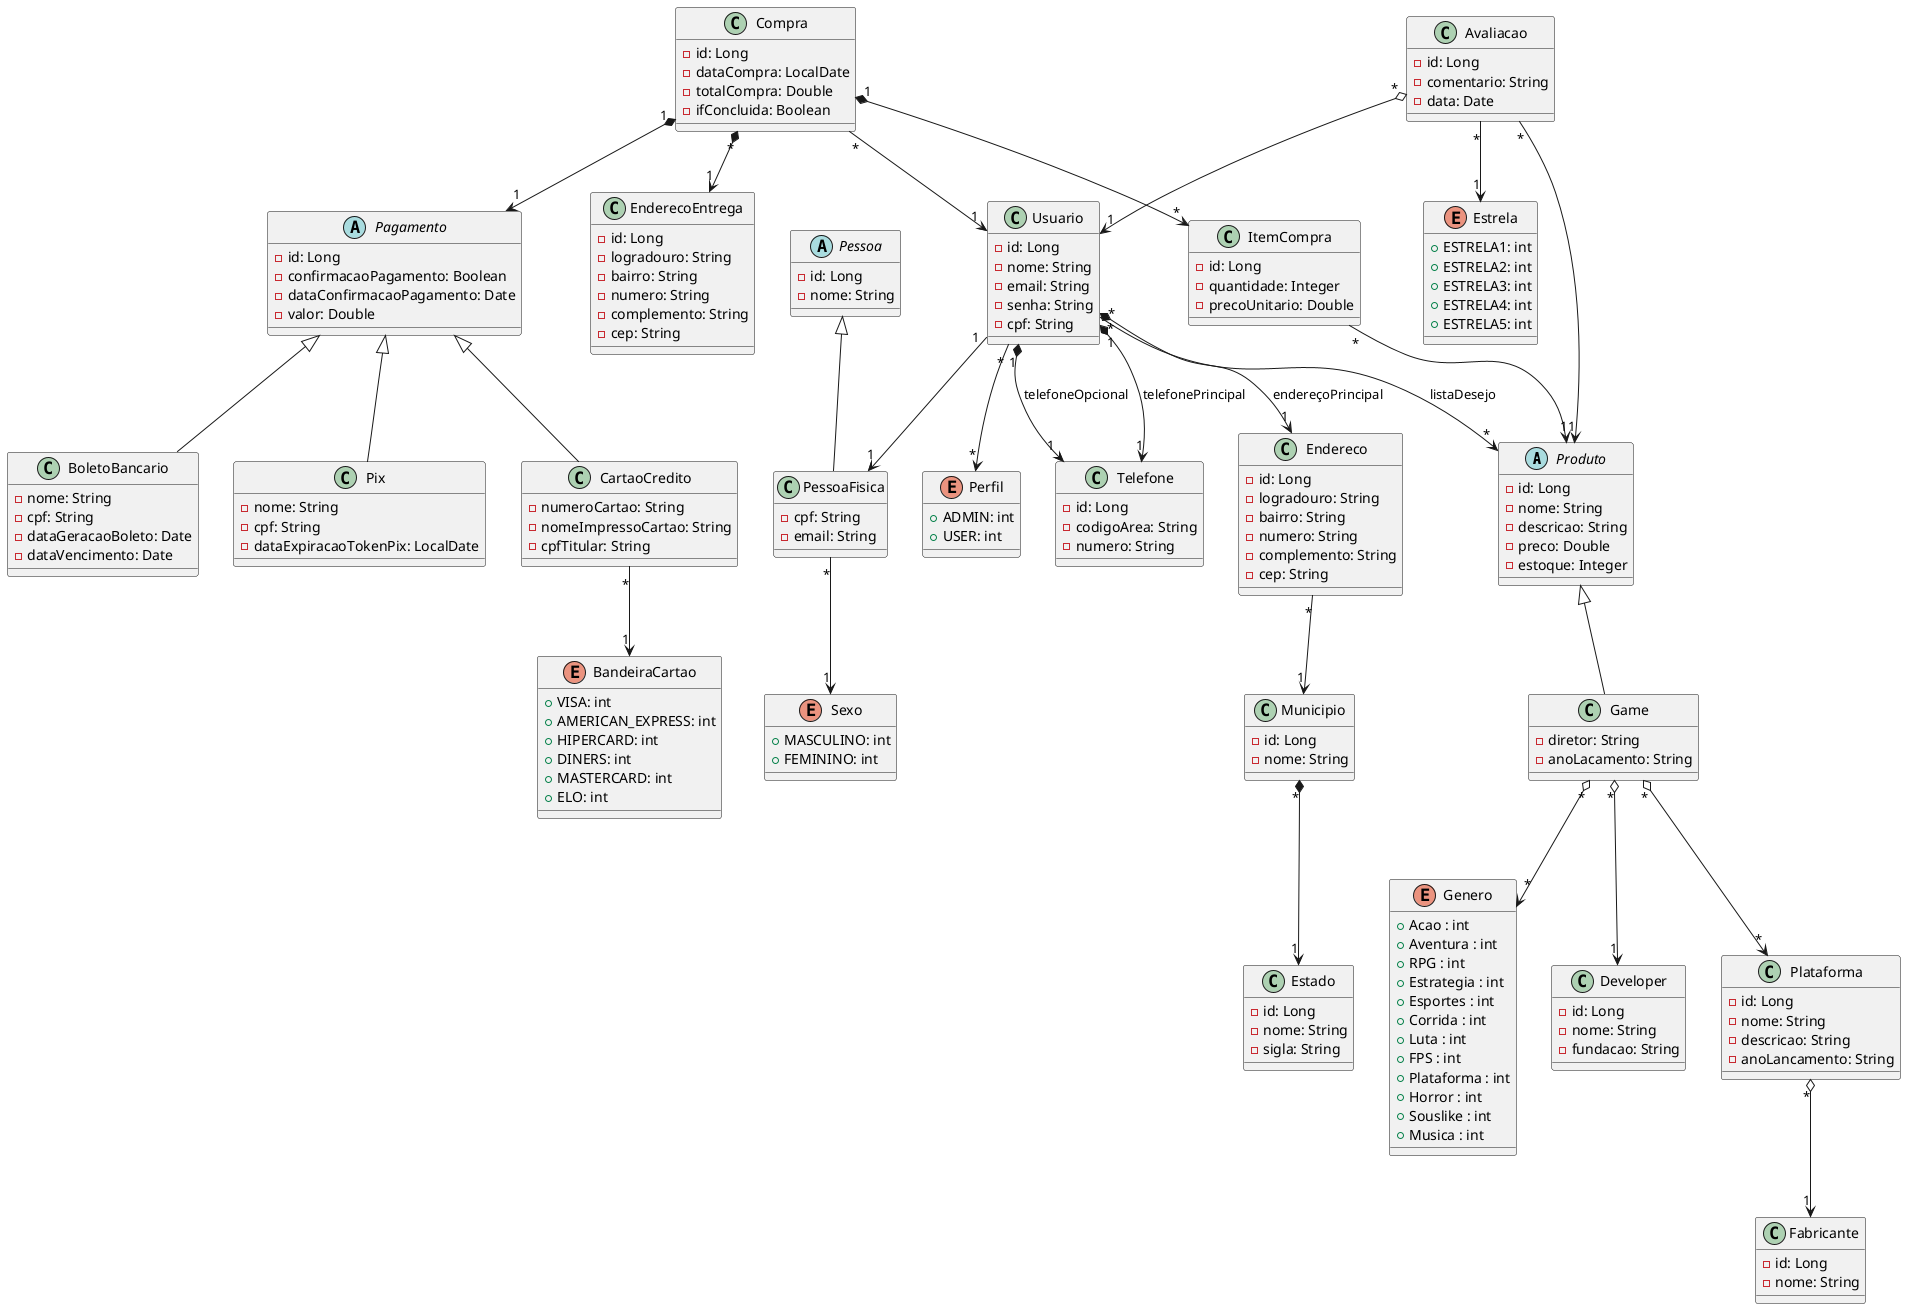@startuml Games-eCommerce

    abstract class Produto {

        - id: Long
        - nome: String
        - descricao: String
        - preco: Double
        - estoque: Integer
    }

    class Game {

        - diretor: String
        - anoLacamento: String
    }

    enum Genero {
        + Acao : int
        + Aventura : int
        + RPG : int
        + Estrategia : int
        + Esportes : int
        + Corrida : int
        + Luta : int
        + FPS : int
        + Plataforma : int
        + Horror : int
        + Souslike : int
        + Musica : int
}

    class Developer {

        - id: Long
        - nome: String
        - fundacao: String
    }

    class Plataforma {

        - id: Long
        - nome: String
        - descricao: String
        - anoLancamento: String
    }

    class Fabricante {

        - id: Long
        - nome: String
    }

    abstract class Pessoa {

        - id: Long
        - nome: String
    }

    class PessoaFisica {

        - cpf: String
        - email: String
    }

    enum Sexo {

        + MASCULINO: int
        + FEMININO: int
    }

    enum Perfil {

        + ADMIN: int
        + USER: int
    }

    class Usuario {

        - id: Long
        - nome: String
        - email: String
        - senha: String
        - cpf: String
    }

    class Telefone {

        - id: Long
        - codigoArea: String
        - numero: String
    }

    class Compra {

        - id: Long
        - dataCompra: LocalDate
        - totalCompra: Double
        - ifConcluida: Boolean
    }

    class ItemCompra {

        - id: Long
        - quantidade: Integer
        - precoUnitario: Double
    }

    class Endereco {

        - id: Long
        - logradouro: String
        - bairro: String
        - numero: String
        - complemento: String
        - cep: String
    }

    class EnderecoEntrega {

        - id: Long
        - logradouro: String
        - bairro: String
        - numero: String
        - complemento: String
        - cep: String
    }

    class Avaliacao {

        - id: Long
        - comentario: String
        - data: Date
    }

    enum Estrela {

        + ESTRELA1: int
        + ESTRELA2: int
        + ESTRELA3: int
        + ESTRELA4: int
        + ESTRELA5: int
    }

    abstract class Pagamento {

        - id: Long
        - confirmacaoPagamento: Boolean
        - dataConfirmacaoPagamento: Date
        - valor: Double
    }

    class BoletoBancario {

        - nome: String
        - cpf: String
        - dataGeracaoBoleto: Date
        - dataVencimento: Date
    }

    class Pix {

        - nome: String
        - cpf: String
        - dataExpiracaoTokenPix: LocalDate
    }

    class CartaoCredito {

        - numeroCartao: String
        - nomeImpressoCartao: String
        - cpfTitular: String
    }

    enum BandeiraCartao {

        + VISA: int
        + AMERICAN_EXPRESS: int
        + HIPERCARD: int
        + DINERS: int
        + MASTERCARD: int
        + ELO: int
    }

    class Estado {

        - id: Long
        - nome: String
        - sigla: String
    }

    class Municipio {

        - id: Long
        - nome: String
    }

    Game -up-|> Produto
    Game "*" o--> "*" Genero
    Game "*" o--> "1" Developer
    Game "*" o--> "*" Plataforma

    Plataforma "*" o--> "1" Fabricante

    Municipio "*" *--> "1" Estado

    Endereco "*" --> "1" Municipio

    PessoaFisica "*" --> "1" Sexo

    PessoaFisica -up-|> Pessoa

    Usuario "1" --> "1" PessoaFisica
    Usuario "*" --> "*" Perfil
    Usuario "*" --> "*" Produto: listaDesejo
    Usuario "1" *--> "1" Telefone: telefonePrincipal
    Usuario "1" *--> "1" Telefone: telefoneOpcional
    Usuario "*" *--> "1" Endereco: endereçoPrincipal

    ItemCompra "*" --> "1" Produto

    BoletoBancario -up-|> Pagamento

    Pix -up-|> Pagamento

    CartaoCredito -up-|> Pagamento
    CartaoCredito "*" --> "1" BandeiraCartao

    Compra "*" --> "1" Usuario
    Compra "1" *--> "*" ItemCompra
    Compra "*" *--> "1" EnderecoEntrega
    Compra "1" *--> "1" Pagamento

    Avaliacao "*" --> "1" Estrela
    Avaliacao "*" o--> "1" Usuario
    Avaliacao "*" --> "1" Produto
@enduml
